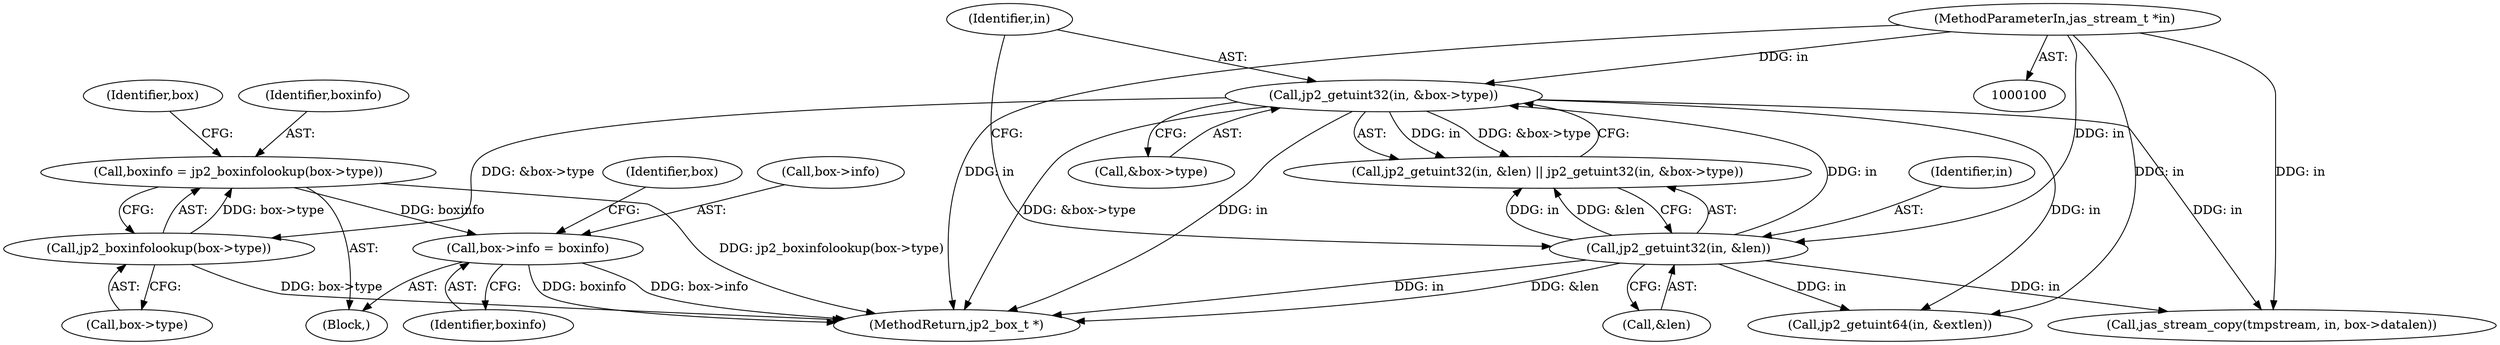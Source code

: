 digraph "0_jasper_e96fc4fdd525fa0ede28074a7e2b1caf94b58b0d_0@pointer" {
"1000146" [label="(Call,boxinfo = jp2_boxinfolookup(box->type))"];
"1000148" [label="(Call,jp2_boxinfolookup(box->type))"];
"1000138" [label="(Call,jp2_getuint32(in, &box->type))"];
"1000134" [label="(Call,jp2_getuint32(in, &len))"];
"1000101" [label="(MethodParameterIn,jas_stream_t *in)"];
"1000152" [label="(Call,box->info = boxinfo)"];
"1000146" [label="(Call,boxinfo = jp2_boxinfolookup(box->type))"];
"1000140" [label="(Call,&box->type)"];
"1000189" [label="(Call,jp2_getuint64(in, &extlen))"];
"1000329" [label="(MethodReturn,jp2_box_t *)"];
"1000269" [label="(Call,jas_stream_copy(tmpstream, in, box->datalen))"];
"1000136" [label="(Call,&len)"];
"1000152" [label="(Call,box->info = boxinfo)"];
"1000147" [label="(Identifier,boxinfo)"];
"1000134" [label="(Call,jp2_getuint32(in, &len))"];
"1000148" [label="(Call,jp2_boxinfolookup(box->type))"];
"1000159" [label="(Identifier,box)"];
"1000138" [label="(Call,jp2_getuint32(in, &box->type))"];
"1000135" [label="(Identifier,in)"];
"1000153" [label="(Call,box->info)"];
"1000101" [label="(MethodParameterIn,jas_stream_t *in)"];
"1000156" [label="(Identifier,boxinfo)"];
"1000149" [label="(Call,box->type)"];
"1000154" [label="(Identifier,box)"];
"1000133" [label="(Call,jp2_getuint32(in, &len) || jp2_getuint32(in, &box->type))"];
"1000139" [label="(Identifier,in)"];
"1000102" [label="(Block,)"];
"1000146" -> "1000102"  [label="AST: "];
"1000146" -> "1000148"  [label="CFG: "];
"1000147" -> "1000146"  [label="AST: "];
"1000148" -> "1000146"  [label="AST: "];
"1000154" -> "1000146"  [label="CFG: "];
"1000146" -> "1000329"  [label="DDG: jp2_boxinfolookup(box->type)"];
"1000148" -> "1000146"  [label="DDG: box->type"];
"1000146" -> "1000152"  [label="DDG: boxinfo"];
"1000148" -> "1000149"  [label="CFG: "];
"1000149" -> "1000148"  [label="AST: "];
"1000148" -> "1000329"  [label="DDG: box->type"];
"1000138" -> "1000148"  [label="DDG: &box->type"];
"1000138" -> "1000133"  [label="AST: "];
"1000138" -> "1000140"  [label="CFG: "];
"1000139" -> "1000138"  [label="AST: "];
"1000140" -> "1000138"  [label="AST: "];
"1000133" -> "1000138"  [label="CFG: "];
"1000138" -> "1000329"  [label="DDG: in"];
"1000138" -> "1000329"  [label="DDG: &box->type"];
"1000138" -> "1000133"  [label="DDG: in"];
"1000138" -> "1000133"  [label="DDG: &box->type"];
"1000134" -> "1000138"  [label="DDG: in"];
"1000101" -> "1000138"  [label="DDG: in"];
"1000138" -> "1000189"  [label="DDG: in"];
"1000138" -> "1000269"  [label="DDG: in"];
"1000134" -> "1000133"  [label="AST: "];
"1000134" -> "1000136"  [label="CFG: "];
"1000135" -> "1000134"  [label="AST: "];
"1000136" -> "1000134"  [label="AST: "];
"1000139" -> "1000134"  [label="CFG: "];
"1000133" -> "1000134"  [label="CFG: "];
"1000134" -> "1000329"  [label="DDG: in"];
"1000134" -> "1000329"  [label="DDG: &len"];
"1000134" -> "1000133"  [label="DDG: in"];
"1000134" -> "1000133"  [label="DDG: &len"];
"1000101" -> "1000134"  [label="DDG: in"];
"1000134" -> "1000189"  [label="DDG: in"];
"1000134" -> "1000269"  [label="DDG: in"];
"1000101" -> "1000100"  [label="AST: "];
"1000101" -> "1000329"  [label="DDG: in"];
"1000101" -> "1000189"  [label="DDG: in"];
"1000101" -> "1000269"  [label="DDG: in"];
"1000152" -> "1000102"  [label="AST: "];
"1000152" -> "1000156"  [label="CFG: "];
"1000153" -> "1000152"  [label="AST: "];
"1000156" -> "1000152"  [label="AST: "];
"1000159" -> "1000152"  [label="CFG: "];
"1000152" -> "1000329"  [label="DDG: box->info"];
"1000152" -> "1000329"  [label="DDG: boxinfo"];
}
